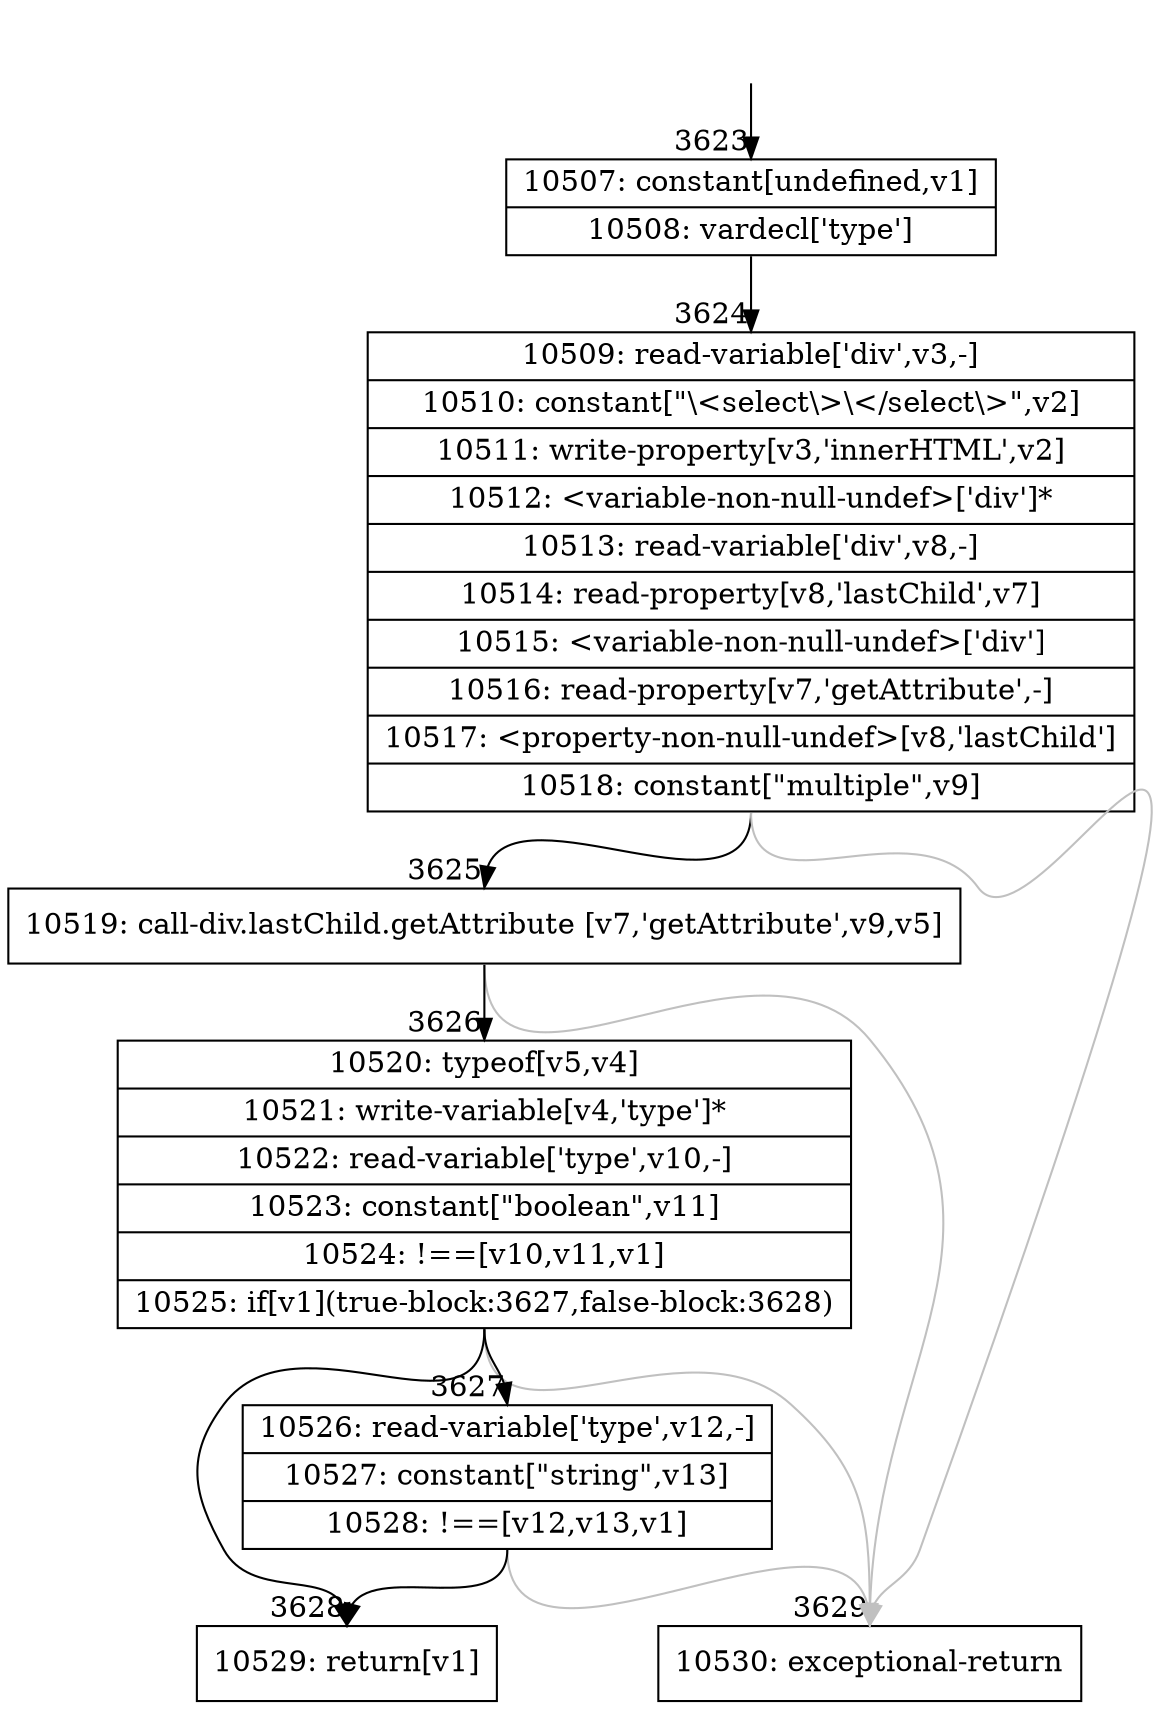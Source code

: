 digraph {
rankdir="TD"
BB_entry235[shape=none,label=""];
BB_entry235 -> BB3623 [tailport=s, headport=n, headlabel="    3623"]
BB3623 [shape=record label="{10507: constant[undefined,v1]|10508: vardecl['type']}" ] 
BB3623 -> BB3624 [tailport=s, headport=n, headlabel="      3624"]
BB3624 [shape=record label="{10509: read-variable['div',v3,-]|10510: constant[\"\\\<select\\\>\\\</select\\\>\",v2]|10511: write-property[v3,'innerHTML',v2]|10512: \<variable-non-null-undef\>['div']*|10513: read-variable['div',v8,-]|10514: read-property[v8,'lastChild',v7]|10515: \<variable-non-null-undef\>['div']|10516: read-property[v7,'getAttribute',-]|10517: \<property-non-null-undef\>[v8,'lastChild']|10518: constant[\"multiple\",v9]}" ] 
BB3624 -> BB3625 [tailport=s, headport=n, headlabel="      3625"]
BB3624 -> BB3629 [tailport=s, headport=n, color=gray, headlabel="      3629"]
BB3625 [shape=record label="{10519: call-div.lastChild.getAttribute [v7,'getAttribute',v9,v5]}" ] 
BB3625 -> BB3626 [tailport=s, headport=n, headlabel="      3626"]
BB3625 -> BB3629 [tailport=s, headport=n, color=gray]
BB3626 [shape=record label="{10520: typeof[v5,v4]|10521: write-variable[v4,'type']*|10522: read-variable['type',v10,-]|10523: constant[\"boolean\",v11]|10524: !==[v10,v11,v1]|10525: if[v1](true-block:3627,false-block:3628)}" ] 
BB3626 -> BB3628 [tailport=s, headport=n, headlabel="      3628"]
BB3626 -> BB3627 [tailport=s, headport=n, headlabel="      3627"]
BB3626 -> BB3629 [tailport=s, headport=n, color=gray]
BB3627 [shape=record label="{10526: read-variable['type',v12,-]|10527: constant[\"string\",v13]|10528: !==[v12,v13,v1]}" ] 
BB3627 -> BB3628 [tailport=s, headport=n]
BB3627 -> BB3629 [tailport=s, headport=n, color=gray]
BB3628 [shape=record label="{10529: return[v1]}" ] 
BB3629 [shape=record label="{10530: exceptional-return}" ] 
//#$~ 4043
}
